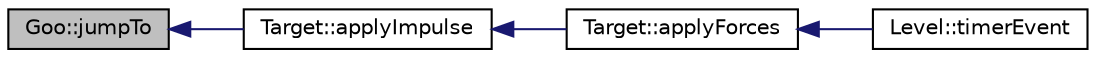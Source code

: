 digraph G
{
  edge [fontname="Helvetica",fontsize="10",labelfontname="Helvetica",labelfontsize="10"];
  node [fontname="Helvetica",fontsize="10",shape=record];
  rankdir="LR";
  Node1 [label="Goo::jumpTo",height=0.2,width=0.4,color="black", fillcolor="grey75", style="filled" fontcolor="black"];
  Node1 -> Node2 [dir="back",color="midnightblue",fontsize="10",style="solid",fontname="Helvetica"];
  Node2 [label="Target::applyImpulse",height=0.2,width=0.4,color="black", fillcolor="white", style="filled",URL="$d0/dc4/classTarget.html#a6d597b44d774f30629c6a2837dfed004"];
  Node2 -> Node3 [dir="back",color="midnightblue",fontsize="10",style="solid",fontname="Helvetica"];
  Node3 [label="Target::applyForces",height=0.2,width=0.4,color="black", fillcolor="white", style="filled",URL="$d0/dc4/classTarget.html#af7417d1a5f45b07919cfcc3aede4d4be"];
  Node3 -> Node4 [dir="back",color="midnightblue",fontsize="10",style="solid",fontname="Helvetica"];
  Node4 [label="Level::timerEvent",height=0.2,width=0.4,color="black", fillcolor="white", style="filled",URL="$d2/d9d/classLevel.html#a47263f00b559de3fce0164f9efac0f6b"];
}
